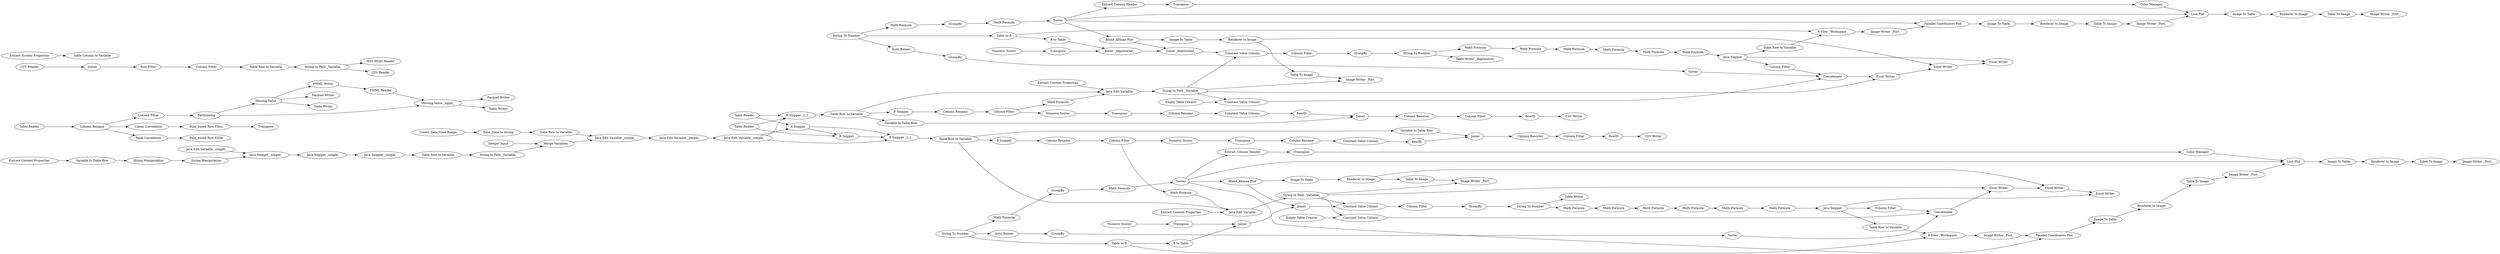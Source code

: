 digraph {
	"-3227962240459797225_536" [label=RowID]
	"9052322200688004673_185" [label="Table Writer"]
	"-7295431443480269345_46" [label="Java Snippet _simple_"]
	"9052322200688004673_487" [label="Image Writer _Port_"]
	"-8892486449405784115_81" [label=Transpose]
	"-8892486449405784115_68" [label="Column Rename"]
	"-7295431443480269345_58" [label="Variable to Table Row"]
	"9052322200688004673_460" [label=Auto_Binner]
	"764129674358201623_521" [label="R Snippet _2_1_"]
	"-4128441810543343882_430" [label=Transpose]
	"9052322200688004673_482" [label="String To Number"]
	"-4128441810543343882_484" [label="String to Path _Variable_"]
	"-4128441810543343882_478" [label=Concatenate]
	"-3227962240459797225_508" [label="Math Formula"]
	"5191804358051515625_497" [label="Java Edit Variable _simple_"]
	"-7295431443480269345_54" [label="Java Snippet _simple_"]
	"5191804358051515625_391" [label="R Snippet"]
	"9052322200688004673_433" [label=GroupBy]
	"-8892486449405784115_88" [label="PMML Reader"]
	"-8892486449405784115_87" [label="PMML Writer"]
	"-4128441810543343882_173" [label="Constant Value Column"]
	"-4128441810543343882_437" [label="Color Manager"]
	"-4128441810543343882_490" [label="Excel Writer"]
	"764129674358201623_533" [label=Transpose]
	"9052322200688004673_436" [label="Extract Column Header"]
	"-4128441810543343882_435" [label="Line Plot"]
	"764129674358201623_508" [label="Math Formula"]
	"9052322200688004673_430" [label=Transpose]
	"-4128441810543343882_477" [label="Math Formula"]
	"764129674358201623_512" [label="Column Resorter"]
	"9052322200688004673_242" [label="Renderer to Image"]
	"-3227962240459797225_514" [label="CSV Writer"]
	"764129674358201623_522" [label="R Snippet"]
	"9052322200688004673_468" [label="Image To Table"]
	"-4128441810543343882_441" [label="Math Formula"]
	"9052322200688004673_492" [label="Image Writer _Port_"]
	"-4128441810543343882_438" [label=Transpose]
	"-7295431443480269345_55" [label="Java Edit Variable _simple_"]
	"9052322200688004673_173" [label="Constant Value Column"]
	"-4128441810543343882_483" [label="Extract Context Properties"]
	"5191804358051515625_509" [label="Table Reader"]
	"-8892486449405784115_72" [label="Parquet Writer"]
	"9052322200688004673_467" [label="Table To Image"]
	"9052322200688004673_218" [label="Java Edit Variable"]
	"-4128441810543343882_446" [label="Math Formula"]
	"5191804358051515625_500" [label="Table Row to Variable"]
	"5191804358051515625_6" [label="Create Date_Time Range"]
	"-8892486449405784115_76" [label="Column Filter"]
	"-4128441810543343882_431" [label="Column Filter"]
	"-4128441810543343882_457" [label="Image To Table"]
	"9052322200688004673_441" [label="Math Formula"]
	"-4128441810543343882_449" [label="Parallel Coordinates Plot"]
	"9052322200688004673_449" [label="Parallel Coordinates Plot"]
	"9052322200688004673_490" [label="Excel Writer"]
	"-4128441810543343882_262" [label="Table to R"]
	"-4128441810543343882_185" [label="Table Writer _deprecated_"]
	"-3227962240459797225_535" [label="Column Rename"]
	"-4128441810543343882_476" [label="Numeric Scorer"]
	"-4128441810543343882_458" [label="Table To Image"]
	"9052322200688004673_450" [label="Bland_Altman Plot"]
	"-4128441810543343882_469" [label="Renderer to Image"]
	"764129674358201623_503" [label="Column Rename"]
	"-8892486449405784115_80" [label="Rule_based Row Filter"]
	"-4128441810543343882_129" [label=Sorter]
	"5191804358051515625_508" [label="Table Reader"]
	"-4128441810543343882_463" [label="Column Filter"]
	"9052322200688004673_483" [label="Extract Context Properties"]
	"-4128441810543343882_456" [label="Renderer to Image"]
	"-8892486449405784115_85" [label="Missing Value"]
	"9052322200688004673_447" [label="R to Table"]
	"-4128441810543343882_474" [label="String To Number"]
	"9052322200688004673_236" [label="Math Formula"]
	"-3227962240459797225_531" [label="Variable to Table Row"]
	"5191804358051515625_496" [label="Java Edit Variable _simple_"]
	"-4128441810543343882_451" [label="Joiner _deprecated_"]
	"-3227962240459797225_513" [label=RowID]
	"9052322200688004673_445" [label="Math Formula"]
	"764129674358201623_513" [label=RowID]
	"9052322200688004673_331" [label="R View _Workspace_"]
	"-3227962240459797225_534" [label="Constant Value Column"]
	"-4128441810543343882_485" [label="Image Writer _Port_"]
	"9052322200688004673_478" [label=Concatenate]
	"9052322200688004673_486" [label="Image Writer _Port_"]
	"9052322200688004673_488" [label="Table Row to Variable"]
	"-8892486449405784115_67" [label=Partitioning]
	"-3227962240459797225_483" [label="Column Filter"]
	"-8892486449405784115_79" [label="Linear Correlation"]
	"-8892486449405784115_86" [label="Missing Value _Apply_"]
	"-3227962240459797225_533" [label=Transpose]
	"-4128441810543343882_487" [label="Image Writer _Port_"]
	"-8892486449405784115_78" [label="Rank Correlation"]
	"-4128441810543343882_433" [label=GroupBy]
	"-3227962240459797225_512" [label="Column Resorter"]
	"9052322200688004673_172" [label=Joiner]
	"-4128441810543343882_434" [label="Math Formula"]
	"764129674358201623_535" [label="Column Rename"]
	"5191804358051515625_504" [label=Sorter]
	"9052322200688004673_446" [label="Math Formula"]
	"-4128441810543343882_489" [label="Excel Writer"]
	"-4128441810543343882_447" [label="R to Table"]
	"9052322200688004673_438" [label=Transpose]
	"764129674358201623_534" [label="Constant Value Column"]
	"5191804358051515625_503" [label="String to Path _Variable_"]
	"-4128441810543343882_492" [label="Image Writer _Port_"]
	"9052322200688004673_453" [label="Math Formula"]
	"-4128441810543343882_445" [label="Math Formula"]
	"5191804358051515625_502" [label="H2O MOJO Reader"]
	"-4128441810543343882_236" [label="Math Formula"]
	"-7295431443480269345_59" [label="Extract Context Properties"]
	"-4128441810543343882_241" [label="Image To Table"]
	"9052322200688004673_190" [label=GroupBy]
	"9052322200688004673_458" [label="Table To Image"]
	"9052322200688004673_463" [label="Column Filter"]
	"-7295431443480269345_47" [label="String Manipulation"]
	"-8892486449405784115_84" [label="Table Writer"]
	"-4128441810543343882_450" [label="Bland_Altman Plot"]
	"5191804358051515625_484" [label="CSV Reader"]
	"5191804358051515625_476" [label="Merge Variables"]
	"-3227962240459797225_521" [label="R Snippet _2_1_"]
	"-4128441810543343882_440" [label="Math Formula"]
	"9052322200688004673_477" [label="Math Formula"]
	"764129674358201623_504" [label="Column Filter"]
	"9052322200688004673_457" [label="Image To Table"]
	"764129674358201623_532" [label="Numeric Scorer"]
	"9052322200688004673_474" [label="String To Number"]
	"-7295431443480269345_60" [label="Table Row to Variable"]
	"-8892486449405784115_73" [label="Parquet Writer"]
	"-4128441810543343882_172" [label="Joiner _deprecated_"]
	"9052322200688004673_491" [label="Excel Writer"]
	"-4128441810543343882_461" [label=GroupBy]
	"9052322200688004673_462" [label=Sorter]
	"-8892486449405784115_82" [label="Rule_based Row Filter"]
	"-4128441810543343882_243" [label="Table To Image"]
	"-4128441810543343882_460" [label=Auto_Binner]
	"764129674358201623_526" [label="Table Row to Variable"]
	"9052322200688004673_431" [label="Column Filter"]
	"-4128441810543343882_468" [label="Image To Table"]
	"-4128441810543343882_471" [label="Constant Value Column"]
	"764129674358201623_514" [label="CSV Writer"]
	"5191804358051515625_25" [label="Date_Time to String"]
	"-4128441810543343882_472" [label="Empty Table Creator"]
	"9052322200688004673_476" [label="Numeric Scorer"]
	"5191804358051515625_498" [label="Java Edit Variable _simple_"]
	"-3227962240459797225_503" [label="Column Rename"]
	"9052322200688004673_243" [label="Table To Image"]
	"-4128441810543343882_436" [label="Extract Column Header"]
	"9052322200688004673_472" [label="Empty Table Creator"]
	"764129674358201623_483" [label="Column Filter"]
	"-4128441810543343882_218" [label="Java Edit Variable"]
	"5191804358051515625_505" [label="Column Filter"]
	"-3227962240459797225_532" [label="Numeric Scorer"]
	"-7295431443480269345_7" [label="Extract System Properties"]
	"9052322200688004673_434" [label="Math Formula"]
	"9052322200688004673_484" [label="String to Path _Variable_"]
	"9052322200688004673_241" [label="Image To Table"]
	"-7295431443480269345_56" [label="Table Column to Variable"]
	"5191804358051515625_485" [label="Table Row to Variable"]
	"764129674358201623_537" [label=Joiner]
	"-4128441810543343882_486" [label="Image Writer _Port_"]
	"-3227962240459797225_504" [label="Column Filter"]
	"5191804358051515625_392" [label="R Snippet"]
	"5191804358051515625_67" [label="Integer Input"]
	"5191804358051515625_507" [label="Row Filter"]
	"764129674358201623_536" [label=RowID]
	"9052322200688004673_489" [label="Excel Writer"]
	"-4128441810543343882_242" [label="Renderer to Image"]
	"-7295431443480269345_52" [label="Java Snippet _simple_"]
	"-3227962240459797225_526" [label="Table Row to Variable"]
	"-4128441810543343882_482" [label="String To Number"]
	"9052322200688004673_439" [label="Java Snippet"]
	"9052322200688004673_451" [label=Joiner]
	"-4128441810543343882_331" [label="R View _Workspace_"]
	"-4128441810543343882_491" [label="Excel Writer"]
	"9052322200688004673_469" [label="Renderer to Image"]
	"9052322200688004673_435" [label="Line Plot"]
	"-3227962240459797225_537" [label=Joiner]
	"-4128441810543343882_439" [label="Java Snippet"]
	"-4128441810543343882_190" [label=GroupBy]
	"9052322200688004673_471" [label="Constant Value Column"]
	"-3227962240459797225_522" [label="R Snippet"]
	"-7295431443480269345_61" [label="String to Path _Variable_"]
	"9052322200688004673_440" [label="Math Formula"]
	"-4128441810543343882_453" [label="Math Formula"]
	"-4128441810543343882_462" [label=Sorter]
	"5191804358051515625_506" [label="CSV Reader"]
	"9052322200688004673_437" [label="Color Manager"]
	"-8892486449405784115_75" [label="Table Reader"]
	"9052322200688004673_485" [label="Image Writer _Port_"]
	"-4128441810543343882_467" [label="Table To Image"]
	"9052322200688004673_262" [label="Table to R"]
	"9052322200688004673_456" [label="Renderer to Image"]
	"764129674358201623_531" [label="Variable to Table Row"]
	"-4128441810543343882_488" [label="Table Row to Variable"]
	"-7295431443480269345_48" [label="String Manipulation"]
	"9052322200688004673_461" [label=GroupBy]
	"-8892486449405784115_83" [label="Table Writer"]
	"9052322200688004673_129" [label=Sorter]
	"-8892486449405784115_86" -> "-8892486449405784115_72"
	"9052322200688004673_447" -> "9052322200688004673_172"
	"5191804358051515625_503" -> "5191804358051515625_502"
	"-3227962240459797225_536" -> "-3227962240459797225_537"
	"-3227962240459797225_508" -> "-4128441810543343882_218"
	"9052322200688004673_484" -> "9052322200688004673_491"
	"764129674358201623_513" -> "764129674358201623_514"
	"764129674358201623_512" -> "764129674358201623_483"
	"-4128441810543343882_482" -> "-4128441810543343882_460"
	"9052322200688004673_446" -> "9052322200688004673_453"
	"9052322200688004673_456" -> "9052322200688004673_458"
	"9052322200688004673_173" -> "9052322200688004673_431"
	"-3227962240459797225_526" -> "-4128441810543343882_218"
	"-7295431443480269345_55" -> "-7295431443480269345_46"
	"9052322200688004673_450" -> "9052322200688004673_451"
	"9052322200688004673_476" -> "9052322200688004673_430"
	"-4128441810543343882_476" -> "-4128441810543343882_430"
	"-8892486449405784115_80" -> "-8892486449405784115_81"
	"9052322200688004673_483" -> "9052322200688004673_218"
	"9052322200688004673_433" -> "9052322200688004673_236"
	"9052322200688004673_451" -> "9052322200688004673_173"
	"764129674358201623_532" -> "764129674358201623_533"
	"-4128441810543343882_472" -> "-4128441810543343882_471"
	"5191804358051515625_508" -> "5191804358051515625_391"
	"-4128441810543343882_173" -> "-4128441810543343882_431"
	"-4128441810543343882_478" -> "-4128441810543343882_491"
	"-7295431443480269345_60" -> "-7295431443480269345_61"
	"764129674358201623_526" -> "764129674358201623_531"
	"9052322200688004673_449" -> "9052322200688004673_468"
	"9052322200688004673_462" -> "9052322200688004673_478"
	"-4128441810543343882_262" -> "-4128441810543343882_331"
	"9052322200688004673_468" -> "9052322200688004673_469"
	"-4128441810543343882_236" -> "-4128441810543343882_129"
	"5191804358051515625_485" -> "5191804358051515625_503"
	"-4128441810543343882_468" -> "-4128441810543343882_469"
	"-4128441810543343882_440" -> "-4128441810543343882_441"
	"-4128441810543343882_471" -> "-4128441810543343882_478"
	"-4128441810543343882_474" -> "-4128441810543343882_185"
	"-4128441810543343882_242" -> "-4128441810543343882_243"
	"-3227962240459797225_534" -> "-3227962240459797225_536"
	"9052322200688004673_431" -> "9052322200688004673_190"
	"-4128441810543343882_449" -> "-4128441810543343882_468"
	"-4128441810543343882_129" -> "-4128441810543343882_435"
	"5191804358051515625_509" -> "-3227962240459797225_521"
	"764129674358201623_508" -> "9052322200688004673_218"
	"9052322200688004673_491" -> "9052322200688004673_489"
	"9052322200688004673_484" -> "9052322200688004673_471"
	"9052322200688004673_463" -> "9052322200688004673_478"
	"-8892486449405784115_68" -> "-8892486449405784115_78"
	"-4128441810543343882_482" -> "-4128441810543343882_434"
	"9052322200688004673_453" -> "9052322200688004673_439"
	"764129674358201623_526" -> "764129674358201623_522"
	"-4128441810543343882_477" -> "-4128441810543343882_445"
	"764129674358201623_533" -> "764129674358201623_535"
	"-4128441810543343882_450" -> "-4128441810543343882_451"
	"5191804358051515625_498" -> "5191804358051515625_497"
	"9052322200688004673_474" -> "9052322200688004673_440"
	"5191804358051515625_507" -> "5191804358051515625_505"
	"9052322200688004673_190" -> "9052322200688004673_474"
	"-4128441810543343882_129" -> "-4128441810543343882_449"
	"-8892486449405784115_68" -> "-8892486449405784115_79"
	"-4128441810543343882_484" -> "-4128441810543343882_492"
	"-4128441810543343882_439" -> "-4128441810543343882_490"
	"-7295431443480269345_52" -> "-7295431443480269345_54"
	"9052322200688004673_242" -> "9052322200688004673_243"
	"-4128441810543343882_431" -> "-4128441810543343882_190"
	"9052322200688004673_469" -> "9052322200688004673_467"
	"764129674358201623_483" -> "764129674358201623_513"
	"-4128441810543343882_243" -> "-4128441810543343882_485"
	"9052322200688004673_487" -> "9052322200688004673_435"
	"764129674358201623_535" -> "764129674358201623_534"
	"9052322200688004673_243" -> "9052322200688004673_485"
	"-8892486449405784115_76" -> "-8892486449405784115_67"
	"-4128441810543343882_484" -> "-4128441810543343882_471"
	"9052322200688004673_236" -> "9052322200688004673_129"
	"-8892486449405784115_86" -> "-8892486449405784115_84"
	"-3227962240459797225_535" -> "-3227962240459797225_534"
	"9052322200688004673_218" -> "9052322200688004673_484"
	"764129674358201623_537" -> "764129674358201623_512"
	"-3227962240459797225_512" -> "-3227962240459797225_483"
	"-4128441810543343882_438" -> "-4128441810543343882_437"
	"-4128441810543343882_483" -> "-4128441810543343882_218"
	"-4128441810543343882_241" -> "-4128441810543343882_242"
	"-4128441810543343882_482" -> "-4128441810543343882_262"
	"764129674358201623_521" -> "764129674358201623_526"
	"-4128441810543343882_129" -> "-4128441810543343882_436"
	"-3227962240459797225_503" -> "-3227962240459797225_504"
	"5191804358051515625_508" -> "-3227962240459797225_521"
	"9052322200688004673_474" -> "9052322200688004673_185"
	"9052322200688004673_456" -> "9052322200688004673_489"
	"5191804358051515625_484" -> "5191804358051515625_504"
	"-4128441810543343882_218" -> "-4128441810543343882_484"
	"-8892486449405784115_85" -> "-8892486449405784115_87"
	"764129674358201623_504" -> "764129674358201623_532"
	"764129674358201623_503" -> "764129674358201623_504"
	"-7295431443480269345_61" -> "5191804358051515625_476"
	"5191804358051515625_25" -> "5191804358051515625_500"
	"-4128441810543343882_445" -> "-4128441810543343882_446"
	"-3227962240459797225_526" -> "-3227962240459797225_531"
	"-8892486449405784115_79" -> "-8892486449405784115_80"
	"9052322200688004673_439" -> "9052322200688004673_488"
	"-3227962240459797225_504" -> "-3227962240459797225_508"
	"9052322200688004673_467" -> "9052322200688004673_487"
	"-4128441810543343882_484" -> "-4128441810543343882_173"
	"-4128441810543343882_489" -> "-4128441810543343882_490"
	"-8892486449405784115_87" -> "-8892486449405784115_88"
	"5191804358051515625_509" -> "5191804358051515625_392"
	"-4128441810543343882_450" -> "-4128441810543343882_457"
	"9052322200688004673_129" -> "9052322200688004673_435"
	"9052322200688004673_129" -> "9052322200688004673_450"
	"-4128441810543343882_439" -> "-4128441810543343882_488"
	"-4128441810543343882_331" -> "-4128441810543343882_486"
	"-7295431443480269345_7" -> "-7295431443480269345_56"
	"-8892486449405784115_67" -> "-8892486449405784115_86"
	"-3227962240459797225_521" -> "-3227962240459797225_526"
	"9052322200688004673_482" -> "9052322200688004673_434"
	"-4128441810543343882_458" -> "-4128441810543343882_492"
	"-4128441810543343882_461" -> "-4128441810543343882_462"
	"5191804358051515625_391" -> "5191804358051515625_392"
	"-3227962240459797225_522" -> "-3227962240459797225_503"
	"-3227962240459797225_513" -> "-3227962240459797225_514"
	"-7295431443480269345_54" -> "-7295431443480269345_60"
	"5191804358051515625_497" -> "764129674358201623_521"
	"-8892486449405784115_68" -> "-8892486449405784115_76"
	"-4128441810543343882_446" -> "-4128441810543343882_453"
	"-4128441810543343882_484" -> "-4128441810543343882_491"
	"9052322200688004673_241" -> "9052322200688004673_242"
	"-4128441810543343882_486" -> "-4128441810543343882_449"
	"-3227962240459797225_483" -> "-3227962240459797225_513"
	"9052322200688004673_439" -> "9052322200688004673_463"
	"9052322200688004673_460" -> "9052322200688004673_461"
	"9052322200688004673_484" -> "9052322200688004673_173"
	"9052322200688004673_441" -> "9052322200688004673_477"
	"-8892486449405784115_85" -> "-8892486449405784115_73"
	"9052322200688004673_437" -> "9052322200688004673_435"
	"-3227962240459797225_504" -> "-3227962240459797225_532"
	"9052322200688004673_438" -> "9052322200688004673_437"
	"9052322200688004673_129" -> "9052322200688004673_449"
	"5191804358051515625_504" -> "5191804358051515625_507"
	"-7295431443480269345_59" -> "-7295431443480269345_58"
	"-4128441810543343882_172" -> "-4128441810543343882_451"
	"-4128441810543343882_469" -> "-4128441810543343882_467"
	"-4128441810543343882_460" -> "-4128441810543343882_461"
	"9052322200688004673_331" -> "9052322200688004673_486"
	"5191804358051515625_497" -> "5191804358051515625_391"
	"9052322200688004673_478" -> "9052322200688004673_491"
	"9052322200688004673_262" -> "9052322200688004673_331"
	"-4128441810543343882_430" -> "-4128441810543343882_172"
	"-4128441810543343882_491" -> "-4128441810543343882_489"
	"-4128441810543343882_436" -> "-4128441810543343882_438"
	"-3227962240459797225_531" -> "-3227962240459797225_537"
	"-4128441810543343882_439" -> "-4128441810543343882_463"
	"9052322200688004673_445" -> "9052322200688004673_446"
	"-4128441810543343882_447" -> "-4128441810543343882_172"
	"-7295431443480269345_58" -> "-7295431443480269345_48"
	"9052322200688004673_434" -> "9052322200688004673_433"
	"764129674358201623_534" -> "764129674358201623_536"
	"9052322200688004673_129" -> "9052322200688004673_436"
	"-8892486449405784115_85" -> "-8892486449405784115_83"
	"9052322200688004673_477" -> "9052322200688004673_445"
	"9052322200688004673_489" -> "9052322200688004673_490"
	"5191804358051515625_6" -> "5191804358051515625_25"
	"9052322200688004673_450" -> "9052322200688004673_457"
	"9052322200688004673_458" -> "9052322200688004673_492"
	"9052322200688004673_435" -> "9052322200688004673_241"
	"9052322200688004673_486" -> "9052322200688004673_449"
	"-4128441810543343882_433" -> "-4128441810543343882_236"
	"-4128441810543343882_474" -> "-4128441810543343882_440"
	"5191804358051515625_67" -> "5191804358051515625_476"
	"-3227962240459797225_533" -> "-3227962240459797225_535"
	"9052322200688004673_430" -> "9052322200688004673_172"
	"-3227962240459797225_526" -> "-3227962240459797225_522"
	"9052322200688004673_461" -> "9052322200688004673_462"
	"764129674358201623_504" -> "764129674358201623_508"
	"-8892486449405784115_67" -> "-8892486449405784115_85"
	"-4128441810543343882_462" -> "-4128441810543343882_478"
	"-4128441810543343882_434" -> "-4128441810543343882_433"
	"9052322200688004673_488" -> "9052322200688004673_331"
	"5191804358051515625_391" -> "764129674358201623_521"
	"-7295431443480269345_47" -> "-7295431443480269345_46"
	"9052322200688004673_472" -> "9052322200688004673_471"
	"-4128441810543343882_488" -> "-4128441810543343882_331"
	"9052322200688004673_471" -> "9052322200688004673_478"
	"5191804358051515625_505" -> "5191804358051515625_485"
	"-4128441810543343882_463" -> "-4128441810543343882_478"
	"9052322200688004673_484" -> "9052322200688004673_492"
	"5191804358051515625_476" -> "5191804358051515625_496"
	"-4128441810543343882_451" -> "-4128441810543343882_173"
	"-4128441810543343882_262" -> "-4128441810543343882_447"
	"9052322200688004673_436" -> "9052322200688004673_438"
	"764129674358201623_531" -> "764129674358201623_537"
	"9052322200688004673_440" -> "9052322200688004673_441"
	"-4128441810543343882_437" -> "-4128441810543343882_435"
	"5191804358051515625_392" -> "764129674358201623_521"
	"5191804358051515625_500" -> "5191804358051515625_496"
	"-7295431443480269345_46" -> "-7295431443480269345_52"
	"-4128441810543343882_190" -> "-4128441810543343882_474"
	"-4128441810543343882_129" -> "-4128441810543343882_450"
	"-4128441810543343882_467" -> "-4128441810543343882_487"
	"5191804358051515625_496" -> "5191804358051515625_498"
	"9052322200688004673_262" -> "9052322200688004673_447"
	"764129674358201623_522" -> "764129674358201623_503"
	"9052322200688004673_482" -> "9052322200688004673_460"
	"5191804358051515625_503" -> "5191804358051515625_506"
	"-3227962240459797225_532" -> "-3227962240459797225_533"
	"9052322200688004673_457" -> "9052322200688004673_456"
	"-4128441810543343882_441" -> "-4128441810543343882_477"
	"-4128441810543343882_456" -> "-4128441810543343882_458"
	"-4128441810543343882_456" -> "-4128441810543343882_489"
	"-4128441810543343882_453" -> "-4128441810543343882_439"
	"-8892486449405784115_78" -> "-8892486449405784115_82"
	"-4128441810543343882_457" -> "-4128441810543343882_456"
	"-8892486449405784115_75" -> "-8892486449405784115_68"
	"764129674358201623_536" -> "764129674358201623_537"
	"9052322200688004673_482" -> "9052322200688004673_262"
	"-7295431443480269345_48" -> "-7295431443480269345_47"
	"9052322200688004673_172" -> "9052322200688004673_451"
	"764129674358201623_526" -> "9052322200688004673_218"
	"5191804358051515625_497" -> "-3227962240459797225_521"
	"-4128441810543343882_435" -> "-4128441810543343882_241"
	"-4128441810543343882_487" -> "-4128441810543343882_435"
	"-3227962240459797225_537" -> "-3227962240459797225_512"
	"-8892486449405784115_88" -> "-8892486449405784115_86"
	"9052322200688004673_439" -> "9052322200688004673_490"
	rankdir=LR
}
